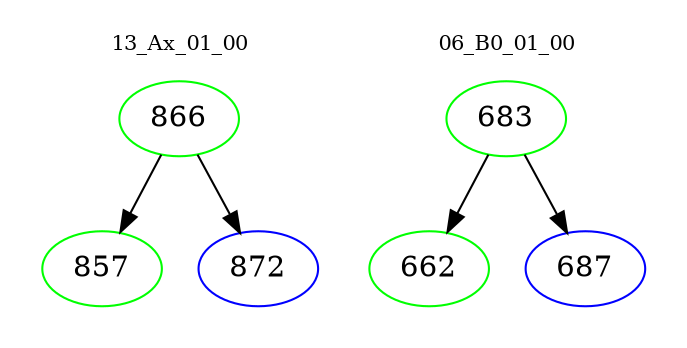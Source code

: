 digraph{
subgraph cluster_0 {
color = white
label = "13_Ax_01_00";
fontsize=10;
T0_866 [label="866", color="green"]
T0_866 -> T0_857 [color="black"]
T0_857 [label="857", color="green"]
T0_866 -> T0_872 [color="black"]
T0_872 [label="872", color="blue"]
}
subgraph cluster_1 {
color = white
label = "06_B0_01_00";
fontsize=10;
T1_683 [label="683", color="green"]
T1_683 -> T1_662 [color="black"]
T1_662 [label="662", color="green"]
T1_683 -> T1_687 [color="black"]
T1_687 [label="687", color="blue"]
}
}
